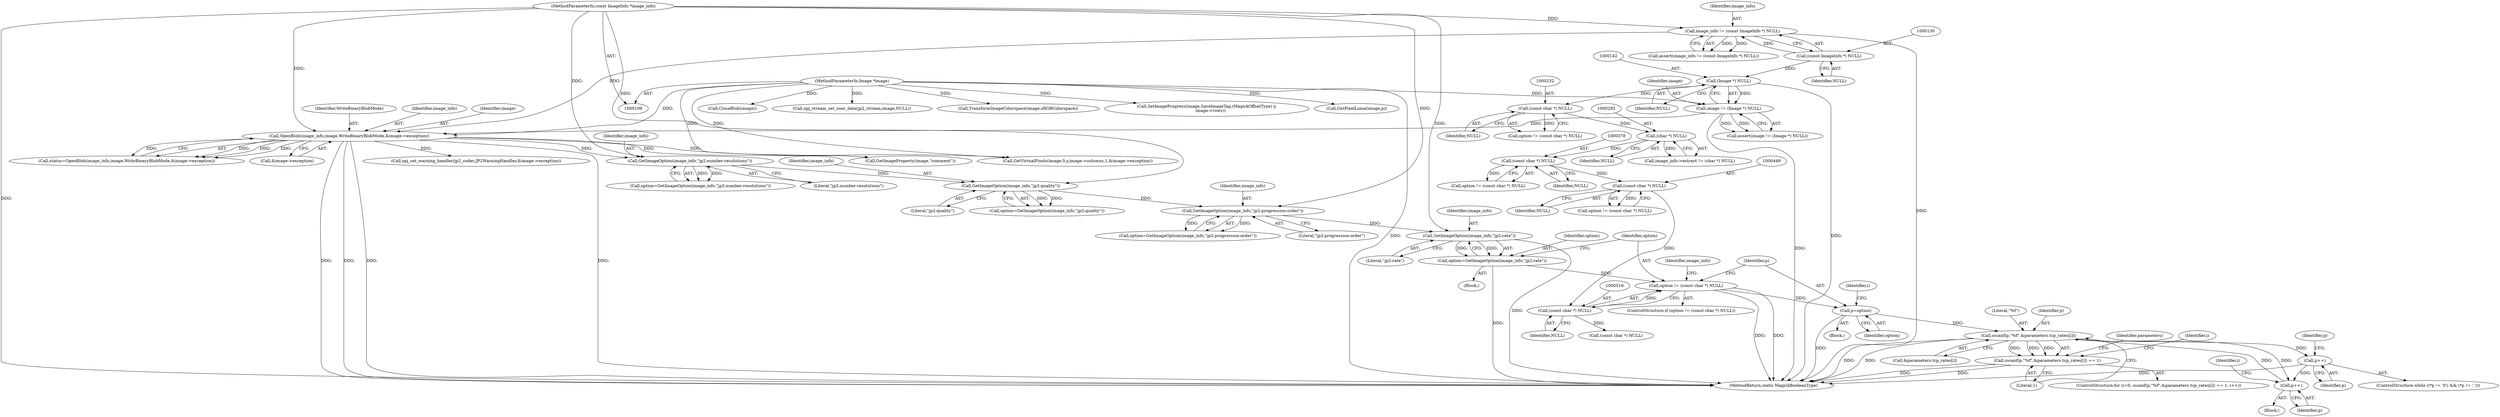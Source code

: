 digraph "0_ImageMagick_3d5ac8c20846871f1eb3068b65f93da7cd33bfd0_0@API" {
"1000528" [label="(Call,sscanf(p,\"%f\",&parameters.tcp_rates[i]))"];
"1000564" [label="(Call,p++)"];
"1000556" [label="(Call,p++)"];
"1000528" [label="(Call,sscanf(p,\"%f\",&parameters.tcp_rates[i]))"];
"1000520" [label="(Call,p=option)"];
"1000513" [label="(Call,option != (const char *) NULL)"];
"1000507" [label="(Call,option=GetImageOption(image_info,\"jp2:rate\"))"];
"1000509" [label="(Call,GetImageOption(image_info,\"jp2:rate\"))"];
"1000442" [label="(Call,GetImageOption(image_info,\"jp2:progression-order\"))"];
"1000371" [label="(Call,GetImageOption(image_info,\"jp2:quality\"))"];
"1000225" [label="(Call,GetImageOption(image_info,\"jp2:number-resolutions\"))"];
"1000167" [label="(Call,OpenBlob(image_info,image,WriteBinaryBlobMode,&image->exception))"];
"1000127" [label="(Call,image_info != (const ImageInfo *) NULL)"];
"1000110" [label="(MethodParameterIn,const ImageInfo *image_info)"];
"1000129" [label="(Call,(const ImageInfo *) NULL)"];
"1000139" [label="(Call,image != (Image *) NULL)"];
"1000111" [label="(MethodParameterIn,Image *image)"];
"1000141" [label="(Call,(Image *) NULL)"];
"1000515" [label="(Call,(const char *) NULL)"];
"1000448" [label="(Call,(const char *) NULL)"];
"1000377" [label="(Call,(const char *) NULL)"];
"1000291" [label="(Call,(char *) NULL)"];
"1000231" [label="(Call,(const char *) NULL)"];
"1000527" [label="(Call,sscanf(p,\"%f\",&parameters.tcp_rates[i]) == 1)"];
"1000371" [label="(Call,GetImageOption(image_info,\"jp2:quality\"))"];
"1000131" [label="(Identifier,NULL)"];
"1000171" [label="(Call,&image->exception)"];
"1000127" [label="(Call,image_info != (const ImageInfo *) NULL)"];
"1000141" [label="(Call,(Image *) NULL)"];
"1000377" [label="(Call,(const char *) NULL)"];
"1000528" [label="(Call,sscanf(p,\"%f\",&parameters.tcp_rates[i]))"];
"1000373" [label="(Literal,\"jp2:quality\")"];
"1000375" [label="(Call,option != (const char *) NULL)"];
"1000229" [label="(Call,option != (const char *) NULL)"];
"1000959" [label="(Call,GetVirtualPixels(image,0,y,image->columns,1,&image->exception))"];
"1000167" [label="(Call,OpenBlob(image_info,image,WriteBinaryBlobMode,&image->exception))"];
"1000515" [label="(Call,(const char *) NULL)"];
"1000168" [label="(Identifier,image_info)"];
"1000231" [label="(Call,(const char *) NULL)"];
"1000448" [label="(Call,(const char *) NULL)"];
"1000143" [label="(Identifier,NULL)"];
"1000520" [label="(Call,p=option)"];
"1001239" [label="(Call,opj_stream_set_user_data(jp2_stream,image,NULL))"];
"1000126" [label="(Call,assert(image_info != (const ImageInfo *) NULL))"];
"1001299" [label="(MethodReturn,static MagickBooleanType)"];
"1000443" [label="(Identifier,image_info)"];
"1000568" [label="(Identifier,parameters)"];
"1000556" [label="(Call,p++)"];
"1000372" [label="(Identifier,image_info)"];
"1000550" [label="(Identifier,p)"];
"1000518" [label="(Block,)"];
"1001203" [label="(Call,opj_set_warning_handler(jp2_codec,JP2WarningHandler,&image->exception))"];
"1000165" [label="(Call,status=OpenBlob(image_info,image,WriteBinaryBlobMode,&image->exception))"];
"1000659" [label="(Call,TransformImageColorspace(image,sRGBColorspace))"];
"1000226" [label="(Identifier,image_info)"];
"1000293" [label="(Identifier,NULL)"];
"1000527" [label="(Call,sscanf(p,\"%f\",&parameters.tcp_rates[i]) == 1)"];
"1000369" [label="(Call,option=GetImageOption(image_info,\"jp2:quality\"))"];
"1000530" [label="(Literal,\"%f\")"];
"1000513" [label="(Call,option != (const char *) NULL)"];
"1000112" [label="(Block,)"];
"1000379" [label="(Identifier,NULL)"];
"1000129" [label="(Call,(const ImageInfo *) NULL)"];
"1000225" [label="(Call,GetImageOption(image_info,\"jp2:number-resolutions\"))"];
"1000522" [label="(Identifier,option)"];
"1000557" [label="(Identifier,p)"];
"1000233" [label="(Identifier,NULL)"];
"1000110" [label="(MethodParameterIn,const ImageInfo *image_info)"];
"1000169" [label="(Identifier,image)"];
"1000531" [label="(Call,&parameters.tcp_rates[i])"];
"1000446" [label="(Call,option != (const char *) NULL)"];
"1000581" [label="(Identifier,image_info)"];
"1000537" [label="(Literal,1)"];
"1001159" [label="(Call,SetImageProgress(image,SaveImageTag,(MagickOffsetType) y,\n      image->rows))"];
"1001081" [label="(Call,GetPixelLuma(image,p))"];
"1000442" [label="(Call,GetImageOption(image_info,\"jp2:progression-order\"))"];
"1000540" [label="(Block,)"];
"1000139" [label="(Call,image != (Image *) NULL)"];
"1000511" [label="(Literal,\"jp2:rate\")"];
"1000525" [label="(Identifier,i)"];
"1000508" [label="(Identifier,option)"];
"1000517" [label="(Identifier,NULL)"];
"1000223" [label="(Call,option=GetImageOption(image_info,\"jp2:number-resolutions\"))"];
"1000138" [label="(Call,assert(image != (Image *) NULL))"];
"1000450" [label="(Identifier,NULL)"];
"1000227" [label="(Literal,\"jp2:number-resolutions\")"];
"1000514" [label="(Identifier,option)"];
"1000507" [label="(Call,option=GetImageOption(image_info,\"jp2:rate\"))"];
"1000521" [label="(Identifier,p)"];
"1000529" [label="(Identifier,p)"];
"1000140" [label="(Identifier,image)"];
"1000583" [label="(Call,(const char *) NULL)"];
"1000603" [label="(Call,GetImageProperty(image,\"comment\"))"];
"1000291" [label="(Call,(char *) NULL)"];
"1000287" [label="(Call,image_info->extract != (char *) NULL)"];
"1001295" [label="(Call,CloseBlob(image))"];
"1000512" [label="(ControlStructure,if (option != (const char *) NULL))"];
"1000444" [label="(Literal,\"jp2:progression-order\")"];
"1000543" [label="(Identifier,i)"];
"1000546" [label="(ControlStructure,while ((*p != '\0') && (*p != ',')))"];
"1000539" [label="(Identifier,i)"];
"1000170" [label="(Identifier,WriteBinaryBlobMode)"];
"1000509" [label="(Call,GetImageOption(image_info,\"jp2:rate\"))"];
"1000564" [label="(Call,p++)"];
"1000523" [label="(ControlStructure,for (i=0; sscanf(p,\"%f\",&parameters.tcp_rates[i]) == 1; i++))"];
"1000440" [label="(Call,option=GetImageOption(image_info,\"jp2:progression-order\"))"];
"1000565" [label="(Identifier,p)"];
"1000111" [label="(MethodParameterIn,Image *image)"];
"1000510" [label="(Identifier,image_info)"];
"1000128" [label="(Identifier,image_info)"];
"1000528" -> "1000527"  [label="AST: "];
"1000528" -> "1000531"  [label="CFG: "];
"1000529" -> "1000528"  [label="AST: "];
"1000530" -> "1000528"  [label="AST: "];
"1000531" -> "1000528"  [label="AST: "];
"1000537" -> "1000528"  [label="CFG: "];
"1000528" -> "1001299"  [label="DDG: "];
"1000528" -> "1001299"  [label="DDG: "];
"1000528" -> "1000527"  [label="DDG: "];
"1000528" -> "1000527"  [label="DDG: "];
"1000528" -> "1000527"  [label="DDG: "];
"1000564" -> "1000528"  [label="DDG: "];
"1000520" -> "1000528"  [label="DDG: "];
"1000528" -> "1000556"  [label="DDG: "];
"1000528" -> "1000564"  [label="DDG: "];
"1000564" -> "1000540"  [label="AST: "];
"1000564" -> "1000565"  [label="CFG: "];
"1000565" -> "1000564"  [label="AST: "];
"1000539" -> "1000564"  [label="CFG: "];
"1000556" -> "1000564"  [label="DDG: "];
"1000556" -> "1000546"  [label="AST: "];
"1000556" -> "1000557"  [label="CFG: "];
"1000557" -> "1000556"  [label="AST: "];
"1000550" -> "1000556"  [label="CFG: "];
"1000556" -> "1001299"  [label="DDG: "];
"1000520" -> "1000518"  [label="AST: "];
"1000520" -> "1000522"  [label="CFG: "];
"1000521" -> "1000520"  [label="AST: "];
"1000522" -> "1000520"  [label="AST: "];
"1000525" -> "1000520"  [label="CFG: "];
"1000520" -> "1001299"  [label="DDG: "];
"1000513" -> "1000520"  [label="DDG: "];
"1000513" -> "1000512"  [label="AST: "];
"1000513" -> "1000515"  [label="CFG: "];
"1000514" -> "1000513"  [label="AST: "];
"1000515" -> "1000513"  [label="AST: "];
"1000521" -> "1000513"  [label="CFG: "];
"1000581" -> "1000513"  [label="CFG: "];
"1000513" -> "1001299"  [label="DDG: "];
"1000513" -> "1001299"  [label="DDG: "];
"1000507" -> "1000513"  [label="DDG: "];
"1000515" -> "1000513"  [label="DDG: "];
"1000507" -> "1000112"  [label="AST: "];
"1000507" -> "1000509"  [label="CFG: "];
"1000508" -> "1000507"  [label="AST: "];
"1000509" -> "1000507"  [label="AST: "];
"1000514" -> "1000507"  [label="CFG: "];
"1000507" -> "1001299"  [label="DDG: "];
"1000509" -> "1000507"  [label="DDG: "];
"1000509" -> "1000507"  [label="DDG: "];
"1000509" -> "1000511"  [label="CFG: "];
"1000510" -> "1000509"  [label="AST: "];
"1000511" -> "1000509"  [label="AST: "];
"1000509" -> "1001299"  [label="DDG: "];
"1000442" -> "1000509"  [label="DDG: "];
"1000110" -> "1000509"  [label="DDG: "];
"1000442" -> "1000440"  [label="AST: "];
"1000442" -> "1000444"  [label="CFG: "];
"1000443" -> "1000442"  [label="AST: "];
"1000444" -> "1000442"  [label="AST: "];
"1000440" -> "1000442"  [label="CFG: "];
"1000442" -> "1000440"  [label="DDG: "];
"1000442" -> "1000440"  [label="DDG: "];
"1000371" -> "1000442"  [label="DDG: "];
"1000110" -> "1000442"  [label="DDG: "];
"1000371" -> "1000369"  [label="AST: "];
"1000371" -> "1000373"  [label="CFG: "];
"1000372" -> "1000371"  [label="AST: "];
"1000373" -> "1000371"  [label="AST: "];
"1000369" -> "1000371"  [label="CFG: "];
"1000371" -> "1000369"  [label="DDG: "];
"1000371" -> "1000369"  [label="DDG: "];
"1000225" -> "1000371"  [label="DDG: "];
"1000110" -> "1000371"  [label="DDG: "];
"1000225" -> "1000223"  [label="AST: "];
"1000225" -> "1000227"  [label="CFG: "];
"1000226" -> "1000225"  [label="AST: "];
"1000227" -> "1000225"  [label="AST: "];
"1000223" -> "1000225"  [label="CFG: "];
"1000225" -> "1000223"  [label="DDG: "];
"1000225" -> "1000223"  [label="DDG: "];
"1000167" -> "1000225"  [label="DDG: "];
"1000110" -> "1000225"  [label="DDG: "];
"1000167" -> "1000165"  [label="AST: "];
"1000167" -> "1000171"  [label="CFG: "];
"1000168" -> "1000167"  [label="AST: "];
"1000169" -> "1000167"  [label="AST: "];
"1000170" -> "1000167"  [label="AST: "];
"1000171" -> "1000167"  [label="AST: "];
"1000165" -> "1000167"  [label="CFG: "];
"1000167" -> "1001299"  [label="DDG: "];
"1000167" -> "1001299"  [label="DDG: "];
"1000167" -> "1001299"  [label="DDG: "];
"1000167" -> "1001299"  [label="DDG: "];
"1000167" -> "1000165"  [label="DDG: "];
"1000167" -> "1000165"  [label="DDG: "];
"1000167" -> "1000165"  [label="DDG: "];
"1000167" -> "1000165"  [label="DDG: "];
"1000127" -> "1000167"  [label="DDG: "];
"1000110" -> "1000167"  [label="DDG: "];
"1000139" -> "1000167"  [label="DDG: "];
"1000111" -> "1000167"  [label="DDG: "];
"1000167" -> "1000603"  [label="DDG: "];
"1000167" -> "1000959"  [label="DDG: "];
"1000167" -> "1001203"  [label="DDG: "];
"1000127" -> "1000126"  [label="AST: "];
"1000127" -> "1000129"  [label="CFG: "];
"1000128" -> "1000127"  [label="AST: "];
"1000129" -> "1000127"  [label="AST: "];
"1000126" -> "1000127"  [label="CFG: "];
"1000127" -> "1001299"  [label="DDG: "];
"1000127" -> "1000126"  [label="DDG: "];
"1000127" -> "1000126"  [label="DDG: "];
"1000110" -> "1000127"  [label="DDG: "];
"1000129" -> "1000127"  [label="DDG: "];
"1000110" -> "1000109"  [label="AST: "];
"1000110" -> "1001299"  [label="DDG: "];
"1000129" -> "1000131"  [label="CFG: "];
"1000130" -> "1000129"  [label="AST: "];
"1000131" -> "1000129"  [label="AST: "];
"1000129" -> "1000141"  [label="DDG: "];
"1000139" -> "1000138"  [label="AST: "];
"1000139" -> "1000141"  [label="CFG: "];
"1000140" -> "1000139"  [label="AST: "];
"1000141" -> "1000139"  [label="AST: "];
"1000138" -> "1000139"  [label="CFG: "];
"1000139" -> "1001299"  [label="DDG: "];
"1000139" -> "1000138"  [label="DDG: "];
"1000139" -> "1000138"  [label="DDG: "];
"1000111" -> "1000139"  [label="DDG: "];
"1000141" -> "1000139"  [label="DDG: "];
"1000111" -> "1000109"  [label="AST: "];
"1000111" -> "1001299"  [label="DDG: "];
"1000111" -> "1000603"  [label="DDG: "];
"1000111" -> "1000659"  [label="DDG: "];
"1000111" -> "1000959"  [label="DDG: "];
"1000111" -> "1001081"  [label="DDG: "];
"1000111" -> "1001159"  [label="DDG: "];
"1000111" -> "1001239"  [label="DDG: "];
"1000111" -> "1001295"  [label="DDG: "];
"1000141" -> "1000143"  [label="CFG: "];
"1000142" -> "1000141"  [label="AST: "];
"1000143" -> "1000141"  [label="AST: "];
"1000141" -> "1001299"  [label="DDG: "];
"1000141" -> "1000231"  [label="DDG: "];
"1000515" -> "1000517"  [label="CFG: "];
"1000516" -> "1000515"  [label="AST: "];
"1000517" -> "1000515"  [label="AST: "];
"1000448" -> "1000515"  [label="DDG: "];
"1000515" -> "1000583"  [label="DDG: "];
"1000448" -> "1000446"  [label="AST: "];
"1000448" -> "1000450"  [label="CFG: "];
"1000449" -> "1000448"  [label="AST: "];
"1000450" -> "1000448"  [label="AST: "];
"1000446" -> "1000448"  [label="CFG: "];
"1000448" -> "1000446"  [label="DDG: "];
"1000377" -> "1000448"  [label="DDG: "];
"1000377" -> "1000375"  [label="AST: "];
"1000377" -> "1000379"  [label="CFG: "];
"1000378" -> "1000377"  [label="AST: "];
"1000379" -> "1000377"  [label="AST: "];
"1000375" -> "1000377"  [label="CFG: "];
"1000377" -> "1000375"  [label="DDG: "];
"1000291" -> "1000377"  [label="DDG: "];
"1000291" -> "1000287"  [label="AST: "];
"1000291" -> "1000293"  [label="CFG: "];
"1000292" -> "1000291"  [label="AST: "];
"1000293" -> "1000291"  [label="AST: "];
"1000287" -> "1000291"  [label="CFG: "];
"1000291" -> "1000287"  [label="DDG: "];
"1000231" -> "1000291"  [label="DDG: "];
"1000231" -> "1000229"  [label="AST: "];
"1000231" -> "1000233"  [label="CFG: "];
"1000232" -> "1000231"  [label="AST: "];
"1000233" -> "1000231"  [label="AST: "];
"1000229" -> "1000231"  [label="CFG: "];
"1000231" -> "1000229"  [label="DDG: "];
"1000527" -> "1000523"  [label="AST: "];
"1000527" -> "1000537"  [label="CFG: "];
"1000537" -> "1000527"  [label="AST: "];
"1000543" -> "1000527"  [label="CFG: "];
"1000568" -> "1000527"  [label="CFG: "];
"1000527" -> "1001299"  [label="DDG: "];
"1000527" -> "1001299"  [label="DDG: "];
}
